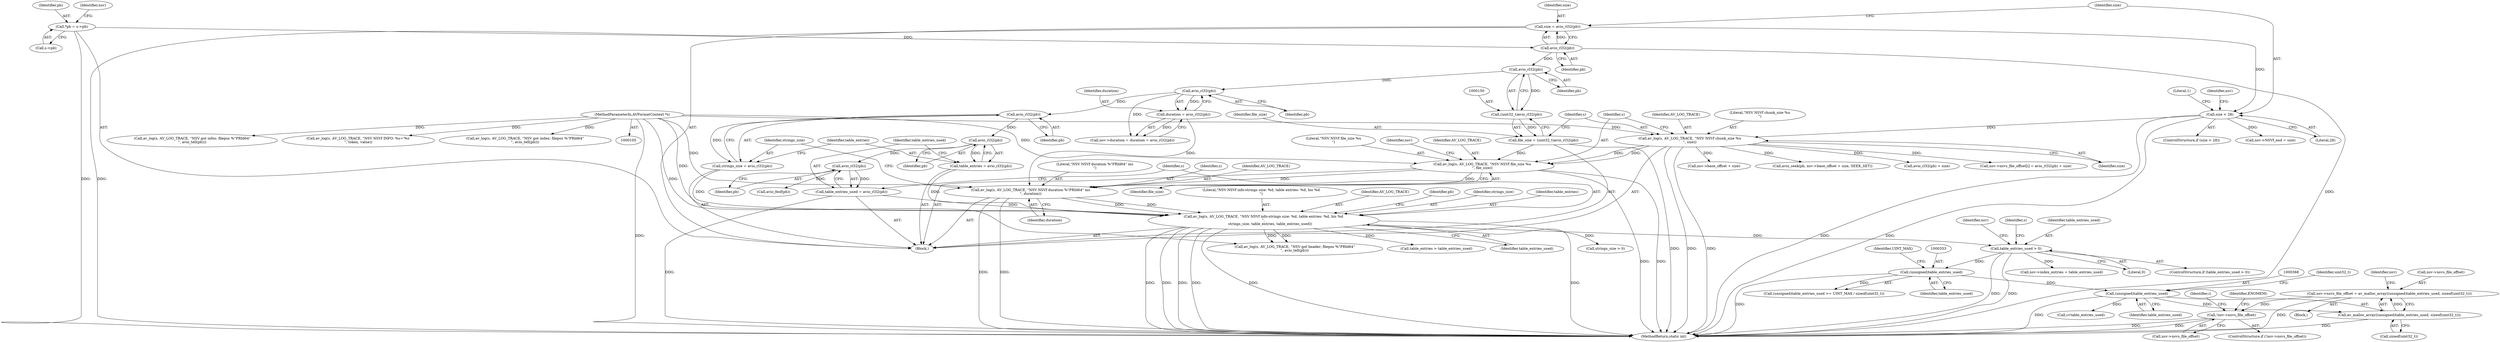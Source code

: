 digraph "0_FFmpeg_c24bcb553650b91e9eff15ef6e54ca73de2453b7@API" {
"1000362" [label="(Call,nsv->nsvs_file_offset = av_malloc_array((unsigned)table_entries_used, sizeof(uint32_t)))"];
"1000366" [label="(Call,av_malloc_array((unsigned)table_entries_used, sizeof(uint32_t)))"];
"1000367" [label="(Call,(unsigned)table_entries_used)"];
"1000352" [label="(Call,(unsigned)table_entries_used)"];
"1000340" [label="(Call,table_entries_used > 0)"];
"1000188" [label="(Call,av_log(s, AV_LOG_TRACE, \"NSV NSVf info-strings size: %d, table entries: %d, bis %d\n\",\n            strings_size, table_entries, table_entries_used))"];
"1000171" [label="(Call,av_log(s, AV_LOG_TRACE, \"NSV NSVf duration %\"PRId64\" ms\n\", duration))"];
"1000158" [label="(Call,av_log(s, AV_LOG_TRACE, \"NSV NSVf file_size %u\n\", file_size))"];
"1000153" [label="(Call,av_log(s, AV_LOG_TRACE, \"NSV NSVf chunk_size %u\n\", size))"];
"1000106" [label="(MethodParameterIn,AVFormatContext *s)"];
"1000136" [label="(Call,size < 28)"];
"1000131" [label="(Call,size = avio_rl32(pb))"];
"1000133" [label="(Call,avio_rl32(pb))"];
"1000115" [label="(Call,*pb = s->pb)"];
"1000147" [label="(Call,file_size = (uint32_t)avio_rl32(pb))"];
"1000149" [label="(Call,(uint32_t)avio_rl32(pb))"];
"1000151" [label="(Call,avio_rl32(pb))"];
"1000167" [label="(Call,duration = avio_rl32(pb))"];
"1000169" [label="(Call,avio_rl32(pb))"];
"1000176" [label="(Call,strings_size = avio_rl32(pb))"];
"1000178" [label="(Call,avio_rl32(pb))"];
"1000180" [label="(Call,table_entries = avio_rl32(pb))"];
"1000182" [label="(Call,avio_rl32(pb))"];
"1000184" [label="(Call,table_entries_used = avio_rl32(pb))"];
"1000186" [label="(Call,avio_rl32(pb))"];
"1000373" [label="(Call,!nsv->nsvs_file_offset)"];
"1000175" [label="(Identifier,duration)"];
"1000180" [label="(Call,table_entries = avio_rl32(pb))"];
"1000141" [label="(Literal,1)"];
"1000161" [label="(Literal,\"NSV NSVf file_size %u\n\")"];
"1000169" [label="(Call,avio_rl32(pb))"];
"1000407" [label="(Call,table_entries > table_entries_used)"];
"1000362" [label="(Call,nsv->nsvs_file_offset = av_malloc_array((unsigned)table_entries_used, sizeof(uint32_t)))"];
"1000159" [label="(Identifier,s)"];
"1000133" [label="(Call,avio_rl32(pb))"];
"1000191" [label="(Literal,\"NSV NSVf info-strings size: %d, table entries: %d, bis %d\n\")"];
"1000177" [label="(Identifier,strings_size)"];
"1000183" [label="(Identifier,pb)"];
"1000194" [label="(Identifier,table_entries_used)"];
"1000134" [label="(Identifier,pb)"];
"1000190" [label="(Identifier,AV_LOG_TRACE)"];
"1000374" [label="(Call,nsv->nsvs_file_offset)"];
"1000107" [label="(Block,)"];
"1000382" [label="(Identifier,i)"];
"1000372" [label="(ControlStructure,if (!nsv->nsvs_file_offset))"];
"1000370" [label="(Call,sizeof(uint32_t))"];
"1000197" [label="(Identifier,pb)"];
"1000347" [label="(Identifier,nsv)"];
"1000196" [label="(Call,avio_feof(pb))"];
"1000187" [label="(Identifier,pb)"];
"1000343" [label="(Block,)"];
"1000482" [label="(MethodReturn,static int)"];
"1000351" [label="(Call,(unsigned)table_entries_used >= UINT_MAX / sizeof(uint32_t))"];
"1000151" [label="(Call,avio_rl32(pb))"];
"1000155" [label="(Identifier,AV_LOG_TRACE)"];
"1000162" [label="(Identifier,file_size)"];
"1000333" [label="(Call,av_log(s, AV_LOG_TRACE, \"NSV got infos; filepos %\"PRId64\"\n\", avio_tell(pb)))"];
"1000208" [label="(Call,strings_size > 0)"];
"1000181" [label="(Identifier,table_entries)"];
"1000379" [label="(Identifier,ENOMEM)"];
"1000128" [label="(Identifier,nsv)"];
"1000345" [label="(Call,nsv->index_entries = table_entries_used)"];
"1000136" [label="(Call,size < 28)"];
"1000131" [label="(Call,size = avio_rl32(pb))"];
"1000352" [label="(Call,(unsigned)table_entries_used)"];
"1000463" [label="(Call,nsv->base_offset + size)"];
"1000135" [label="(ControlStructure,if (size < 28))"];
"1000340" [label="(Call,table_entries_used > 0)"];
"1000461" [label="(Call,avio_seek(pb, nsv->base_offset + size, SEEK_SET))"];
"1000165" [label="(Identifier,nsv)"];
"1000156" [label="(Literal,\"NSV NSVf chunk_size %u\n\")"];
"1000373" [label="(Call,!nsv->nsvs_file_offset)"];
"1000167" [label="(Call,duration = avio_rl32(pb))"];
"1000106" [label="(MethodParameterIn,AVFormatContext *s)"];
"1000168" [label="(Identifier,duration)"];
"1000148" [label="(Identifier,file_size)"];
"1000172" [label="(Identifier,s)"];
"1000154" [label="(Identifier,s)"];
"1000186" [label="(Call,avio_rl32(pb))"];
"1000142" [label="(Call,nsv->NSVf_end = size)"];
"1000116" [label="(Identifier,pb)"];
"1000384" [label="(Call,i<table_entries_used)"];
"1000371" [label="(Identifier,uint32_t)"];
"1000375" [label="(Identifier,nsv)"];
"1000342" [label="(Literal,0)"];
"1000401" [label="(Call,avio_rl32(pb) + size)"];
"1000144" [label="(Identifier,nsv)"];
"1000185" [label="(Identifier,table_entries_used)"];
"1000182" [label="(Call,avio_rl32(pb))"];
"1000189" [label="(Identifier,s)"];
"1000173" [label="(Identifier,AV_LOG_TRACE)"];
"1000147" [label="(Call,file_size = (uint32_t)avio_rl32(pb))"];
"1000192" [label="(Identifier,strings_size)"];
"1000339" [label="(ControlStructure,if (table_entries_used > 0))"];
"1000456" [label="(Identifier,s)"];
"1000158" [label="(Call,av_log(s, AV_LOG_TRACE, \"NSV NSVf file_size %u\n\", file_size))"];
"1000201" [label="(Call,av_log(s, AV_LOG_TRACE, \"NSV got header; filepos %\"PRId64\"\n\", avio_tell(pb)))"];
"1000341" [label="(Identifier,table_entries_used)"];
"1000132" [label="(Identifier,size)"];
"1000395" [label="(Call,nsv->nsvs_file_offset[i] = avio_rl32(pb) + size)"];
"1000356" [label="(Identifier,UINT_MAX)"];
"1000117" [label="(Call,s->pb)"];
"1000184" [label="(Call,table_entries_used = avio_rl32(pb))"];
"1000176" [label="(Call,strings_size = avio_rl32(pb))"];
"1000160" [label="(Identifier,AV_LOG_TRACE)"];
"1000367" [label="(Call,(unsigned)table_entries_used)"];
"1000153" [label="(Call,av_log(s, AV_LOG_TRACE, \"NSV NSVf chunk_size %u\n\", size))"];
"1000174" [label="(Literal,\"NSV NSVf duration %\"PRId64\" ms\n\")"];
"1000311" [label="(Call,av_log(s, AV_LOG_TRACE, \"NSV NSVf INFO: %s='%s'\n\", token, value))"];
"1000363" [label="(Call,nsv->nsvs_file_offset)"];
"1000171" [label="(Call,av_log(s, AV_LOG_TRACE, \"NSV NSVf duration %\"PRId64\" ms\n\", duration))"];
"1000193" [label="(Identifier,table_entries)"];
"1000137" [label="(Identifier,size)"];
"1000369" [label="(Identifier,table_entries_used)"];
"1000157" [label="(Identifier,size)"];
"1000179" [label="(Identifier,pb)"];
"1000138" [label="(Literal,28)"];
"1000152" [label="(Identifier,pb)"];
"1000455" [label="(Call,av_log(s, AV_LOG_TRACE, \"NSV got index; filepos %\"PRId64\"\n\", avio_tell(pb)))"];
"1000170" [label="(Identifier,pb)"];
"1000178" [label="(Call,avio_rl32(pb))"];
"1000149" [label="(Call,(uint32_t)avio_rl32(pb))"];
"1000115" [label="(Call,*pb = s->pb)"];
"1000188" [label="(Call,av_log(s, AV_LOG_TRACE, \"NSV NSVf info-strings size: %d, table entries: %d, bis %d\n\",\n            strings_size, table_entries, table_entries_used))"];
"1000354" [label="(Identifier,table_entries_used)"];
"1000163" [label="(Call,nsv->duration = duration = avio_rl32(pb))"];
"1000366" [label="(Call,av_malloc_array((unsigned)table_entries_used, sizeof(uint32_t)))"];
"1000362" -> "1000343"  [label="AST: "];
"1000362" -> "1000366"  [label="CFG: "];
"1000363" -> "1000362"  [label="AST: "];
"1000366" -> "1000362"  [label="AST: "];
"1000375" -> "1000362"  [label="CFG: "];
"1000362" -> "1000482"  [label="DDG: "];
"1000366" -> "1000362"  [label="DDG: "];
"1000362" -> "1000373"  [label="DDG: "];
"1000366" -> "1000370"  [label="CFG: "];
"1000367" -> "1000366"  [label="AST: "];
"1000370" -> "1000366"  [label="AST: "];
"1000366" -> "1000482"  [label="DDG: "];
"1000367" -> "1000366"  [label="DDG: "];
"1000367" -> "1000369"  [label="CFG: "];
"1000368" -> "1000367"  [label="AST: "];
"1000369" -> "1000367"  [label="AST: "];
"1000371" -> "1000367"  [label="CFG: "];
"1000367" -> "1000482"  [label="DDG: "];
"1000352" -> "1000367"  [label="DDG: "];
"1000367" -> "1000384"  [label="DDG: "];
"1000352" -> "1000351"  [label="AST: "];
"1000352" -> "1000354"  [label="CFG: "];
"1000353" -> "1000352"  [label="AST: "];
"1000354" -> "1000352"  [label="AST: "];
"1000356" -> "1000352"  [label="CFG: "];
"1000352" -> "1000482"  [label="DDG: "];
"1000352" -> "1000351"  [label="DDG: "];
"1000340" -> "1000352"  [label="DDG: "];
"1000340" -> "1000339"  [label="AST: "];
"1000340" -> "1000342"  [label="CFG: "];
"1000341" -> "1000340"  [label="AST: "];
"1000342" -> "1000340"  [label="AST: "];
"1000347" -> "1000340"  [label="CFG: "];
"1000456" -> "1000340"  [label="CFG: "];
"1000340" -> "1000482"  [label="DDG: "];
"1000340" -> "1000482"  [label="DDG: "];
"1000188" -> "1000340"  [label="DDG: "];
"1000340" -> "1000345"  [label="DDG: "];
"1000188" -> "1000107"  [label="AST: "];
"1000188" -> "1000194"  [label="CFG: "];
"1000189" -> "1000188"  [label="AST: "];
"1000190" -> "1000188"  [label="AST: "];
"1000191" -> "1000188"  [label="AST: "];
"1000192" -> "1000188"  [label="AST: "];
"1000193" -> "1000188"  [label="AST: "];
"1000194" -> "1000188"  [label="AST: "];
"1000197" -> "1000188"  [label="CFG: "];
"1000188" -> "1000482"  [label="DDG: "];
"1000188" -> "1000482"  [label="DDG: "];
"1000188" -> "1000482"  [label="DDG: "];
"1000188" -> "1000482"  [label="DDG: "];
"1000188" -> "1000482"  [label="DDG: "];
"1000188" -> "1000482"  [label="DDG: "];
"1000171" -> "1000188"  [label="DDG: "];
"1000171" -> "1000188"  [label="DDG: "];
"1000106" -> "1000188"  [label="DDG: "];
"1000176" -> "1000188"  [label="DDG: "];
"1000180" -> "1000188"  [label="DDG: "];
"1000184" -> "1000188"  [label="DDG: "];
"1000188" -> "1000201"  [label="DDG: "];
"1000188" -> "1000201"  [label="DDG: "];
"1000188" -> "1000208"  [label="DDG: "];
"1000188" -> "1000407"  [label="DDG: "];
"1000171" -> "1000107"  [label="AST: "];
"1000171" -> "1000175"  [label="CFG: "];
"1000172" -> "1000171"  [label="AST: "];
"1000173" -> "1000171"  [label="AST: "];
"1000174" -> "1000171"  [label="AST: "];
"1000175" -> "1000171"  [label="AST: "];
"1000177" -> "1000171"  [label="CFG: "];
"1000171" -> "1000482"  [label="DDG: "];
"1000171" -> "1000482"  [label="DDG: "];
"1000158" -> "1000171"  [label="DDG: "];
"1000158" -> "1000171"  [label="DDG: "];
"1000106" -> "1000171"  [label="DDG: "];
"1000167" -> "1000171"  [label="DDG: "];
"1000158" -> "1000107"  [label="AST: "];
"1000158" -> "1000162"  [label="CFG: "];
"1000159" -> "1000158"  [label="AST: "];
"1000160" -> "1000158"  [label="AST: "];
"1000161" -> "1000158"  [label="AST: "];
"1000162" -> "1000158"  [label="AST: "];
"1000165" -> "1000158"  [label="CFG: "];
"1000158" -> "1000482"  [label="DDG: "];
"1000158" -> "1000482"  [label="DDG: "];
"1000153" -> "1000158"  [label="DDG: "];
"1000153" -> "1000158"  [label="DDG: "];
"1000106" -> "1000158"  [label="DDG: "];
"1000147" -> "1000158"  [label="DDG: "];
"1000153" -> "1000107"  [label="AST: "];
"1000153" -> "1000157"  [label="CFG: "];
"1000154" -> "1000153"  [label="AST: "];
"1000155" -> "1000153"  [label="AST: "];
"1000156" -> "1000153"  [label="AST: "];
"1000157" -> "1000153"  [label="AST: "];
"1000159" -> "1000153"  [label="CFG: "];
"1000153" -> "1000482"  [label="DDG: "];
"1000153" -> "1000482"  [label="DDG: "];
"1000106" -> "1000153"  [label="DDG: "];
"1000136" -> "1000153"  [label="DDG: "];
"1000153" -> "1000395"  [label="DDG: "];
"1000153" -> "1000401"  [label="DDG: "];
"1000153" -> "1000461"  [label="DDG: "];
"1000153" -> "1000463"  [label="DDG: "];
"1000106" -> "1000105"  [label="AST: "];
"1000106" -> "1000482"  [label="DDG: "];
"1000106" -> "1000201"  [label="DDG: "];
"1000106" -> "1000311"  [label="DDG: "];
"1000106" -> "1000333"  [label="DDG: "];
"1000106" -> "1000455"  [label="DDG: "];
"1000136" -> "1000135"  [label="AST: "];
"1000136" -> "1000138"  [label="CFG: "];
"1000137" -> "1000136"  [label="AST: "];
"1000138" -> "1000136"  [label="AST: "];
"1000141" -> "1000136"  [label="CFG: "];
"1000144" -> "1000136"  [label="CFG: "];
"1000136" -> "1000482"  [label="DDG: "];
"1000136" -> "1000482"  [label="DDG: "];
"1000131" -> "1000136"  [label="DDG: "];
"1000136" -> "1000142"  [label="DDG: "];
"1000131" -> "1000107"  [label="AST: "];
"1000131" -> "1000133"  [label="CFG: "];
"1000132" -> "1000131"  [label="AST: "];
"1000133" -> "1000131"  [label="AST: "];
"1000137" -> "1000131"  [label="CFG: "];
"1000131" -> "1000482"  [label="DDG: "];
"1000133" -> "1000131"  [label="DDG: "];
"1000133" -> "1000134"  [label="CFG: "];
"1000134" -> "1000133"  [label="AST: "];
"1000133" -> "1000482"  [label="DDG: "];
"1000115" -> "1000133"  [label="DDG: "];
"1000133" -> "1000151"  [label="DDG: "];
"1000115" -> "1000107"  [label="AST: "];
"1000115" -> "1000117"  [label="CFG: "];
"1000116" -> "1000115"  [label="AST: "];
"1000117" -> "1000115"  [label="AST: "];
"1000128" -> "1000115"  [label="CFG: "];
"1000115" -> "1000482"  [label="DDG: "];
"1000147" -> "1000107"  [label="AST: "];
"1000147" -> "1000149"  [label="CFG: "];
"1000148" -> "1000147"  [label="AST: "];
"1000149" -> "1000147"  [label="AST: "];
"1000154" -> "1000147"  [label="CFG: "];
"1000147" -> "1000482"  [label="DDG: "];
"1000149" -> "1000147"  [label="DDG: "];
"1000149" -> "1000151"  [label="CFG: "];
"1000150" -> "1000149"  [label="AST: "];
"1000151" -> "1000149"  [label="AST: "];
"1000151" -> "1000149"  [label="DDG: "];
"1000151" -> "1000152"  [label="CFG: "];
"1000152" -> "1000151"  [label="AST: "];
"1000151" -> "1000169"  [label="DDG: "];
"1000167" -> "1000163"  [label="AST: "];
"1000167" -> "1000169"  [label="CFG: "];
"1000168" -> "1000167"  [label="AST: "];
"1000169" -> "1000167"  [label="AST: "];
"1000163" -> "1000167"  [label="CFG: "];
"1000167" -> "1000163"  [label="DDG: "];
"1000169" -> "1000167"  [label="DDG: "];
"1000169" -> "1000170"  [label="CFG: "];
"1000170" -> "1000169"  [label="AST: "];
"1000169" -> "1000163"  [label="DDG: "];
"1000169" -> "1000178"  [label="DDG: "];
"1000176" -> "1000107"  [label="AST: "];
"1000176" -> "1000178"  [label="CFG: "];
"1000177" -> "1000176"  [label="AST: "];
"1000178" -> "1000176"  [label="AST: "];
"1000181" -> "1000176"  [label="CFG: "];
"1000178" -> "1000176"  [label="DDG: "];
"1000178" -> "1000179"  [label="CFG: "];
"1000179" -> "1000178"  [label="AST: "];
"1000178" -> "1000182"  [label="DDG: "];
"1000180" -> "1000107"  [label="AST: "];
"1000180" -> "1000182"  [label="CFG: "];
"1000181" -> "1000180"  [label="AST: "];
"1000182" -> "1000180"  [label="AST: "];
"1000185" -> "1000180"  [label="CFG: "];
"1000182" -> "1000180"  [label="DDG: "];
"1000182" -> "1000183"  [label="CFG: "];
"1000183" -> "1000182"  [label="AST: "];
"1000182" -> "1000186"  [label="DDG: "];
"1000184" -> "1000107"  [label="AST: "];
"1000184" -> "1000186"  [label="CFG: "];
"1000185" -> "1000184"  [label="AST: "];
"1000186" -> "1000184"  [label="AST: "];
"1000189" -> "1000184"  [label="CFG: "];
"1000184" -> "1000482"  [label="DDG: "];
"1000186" -> "1000184"  [label="DDG: "];
"1000186" -> "1000187"  [label="CFG: "];
"1000187" -> "1000186"  [label="AST: "];
"1000186" -> "1000196"  [label="DDG: "];
"1000373" -> "1000372"  [label="AST: "];
"1000373" -> "1000374"  [label="CFG: "];
"1000374" -> "1000373"  [label="AST: "];
"1000379" -> "1000373"  [label="CFG: "];
"1000382" -> "1000373"  [label="CFG: "];
"1000373" -> "1000482"  [label="DDG: "];
"1000373" -> "1000482"  [label="DDG: "];
}
